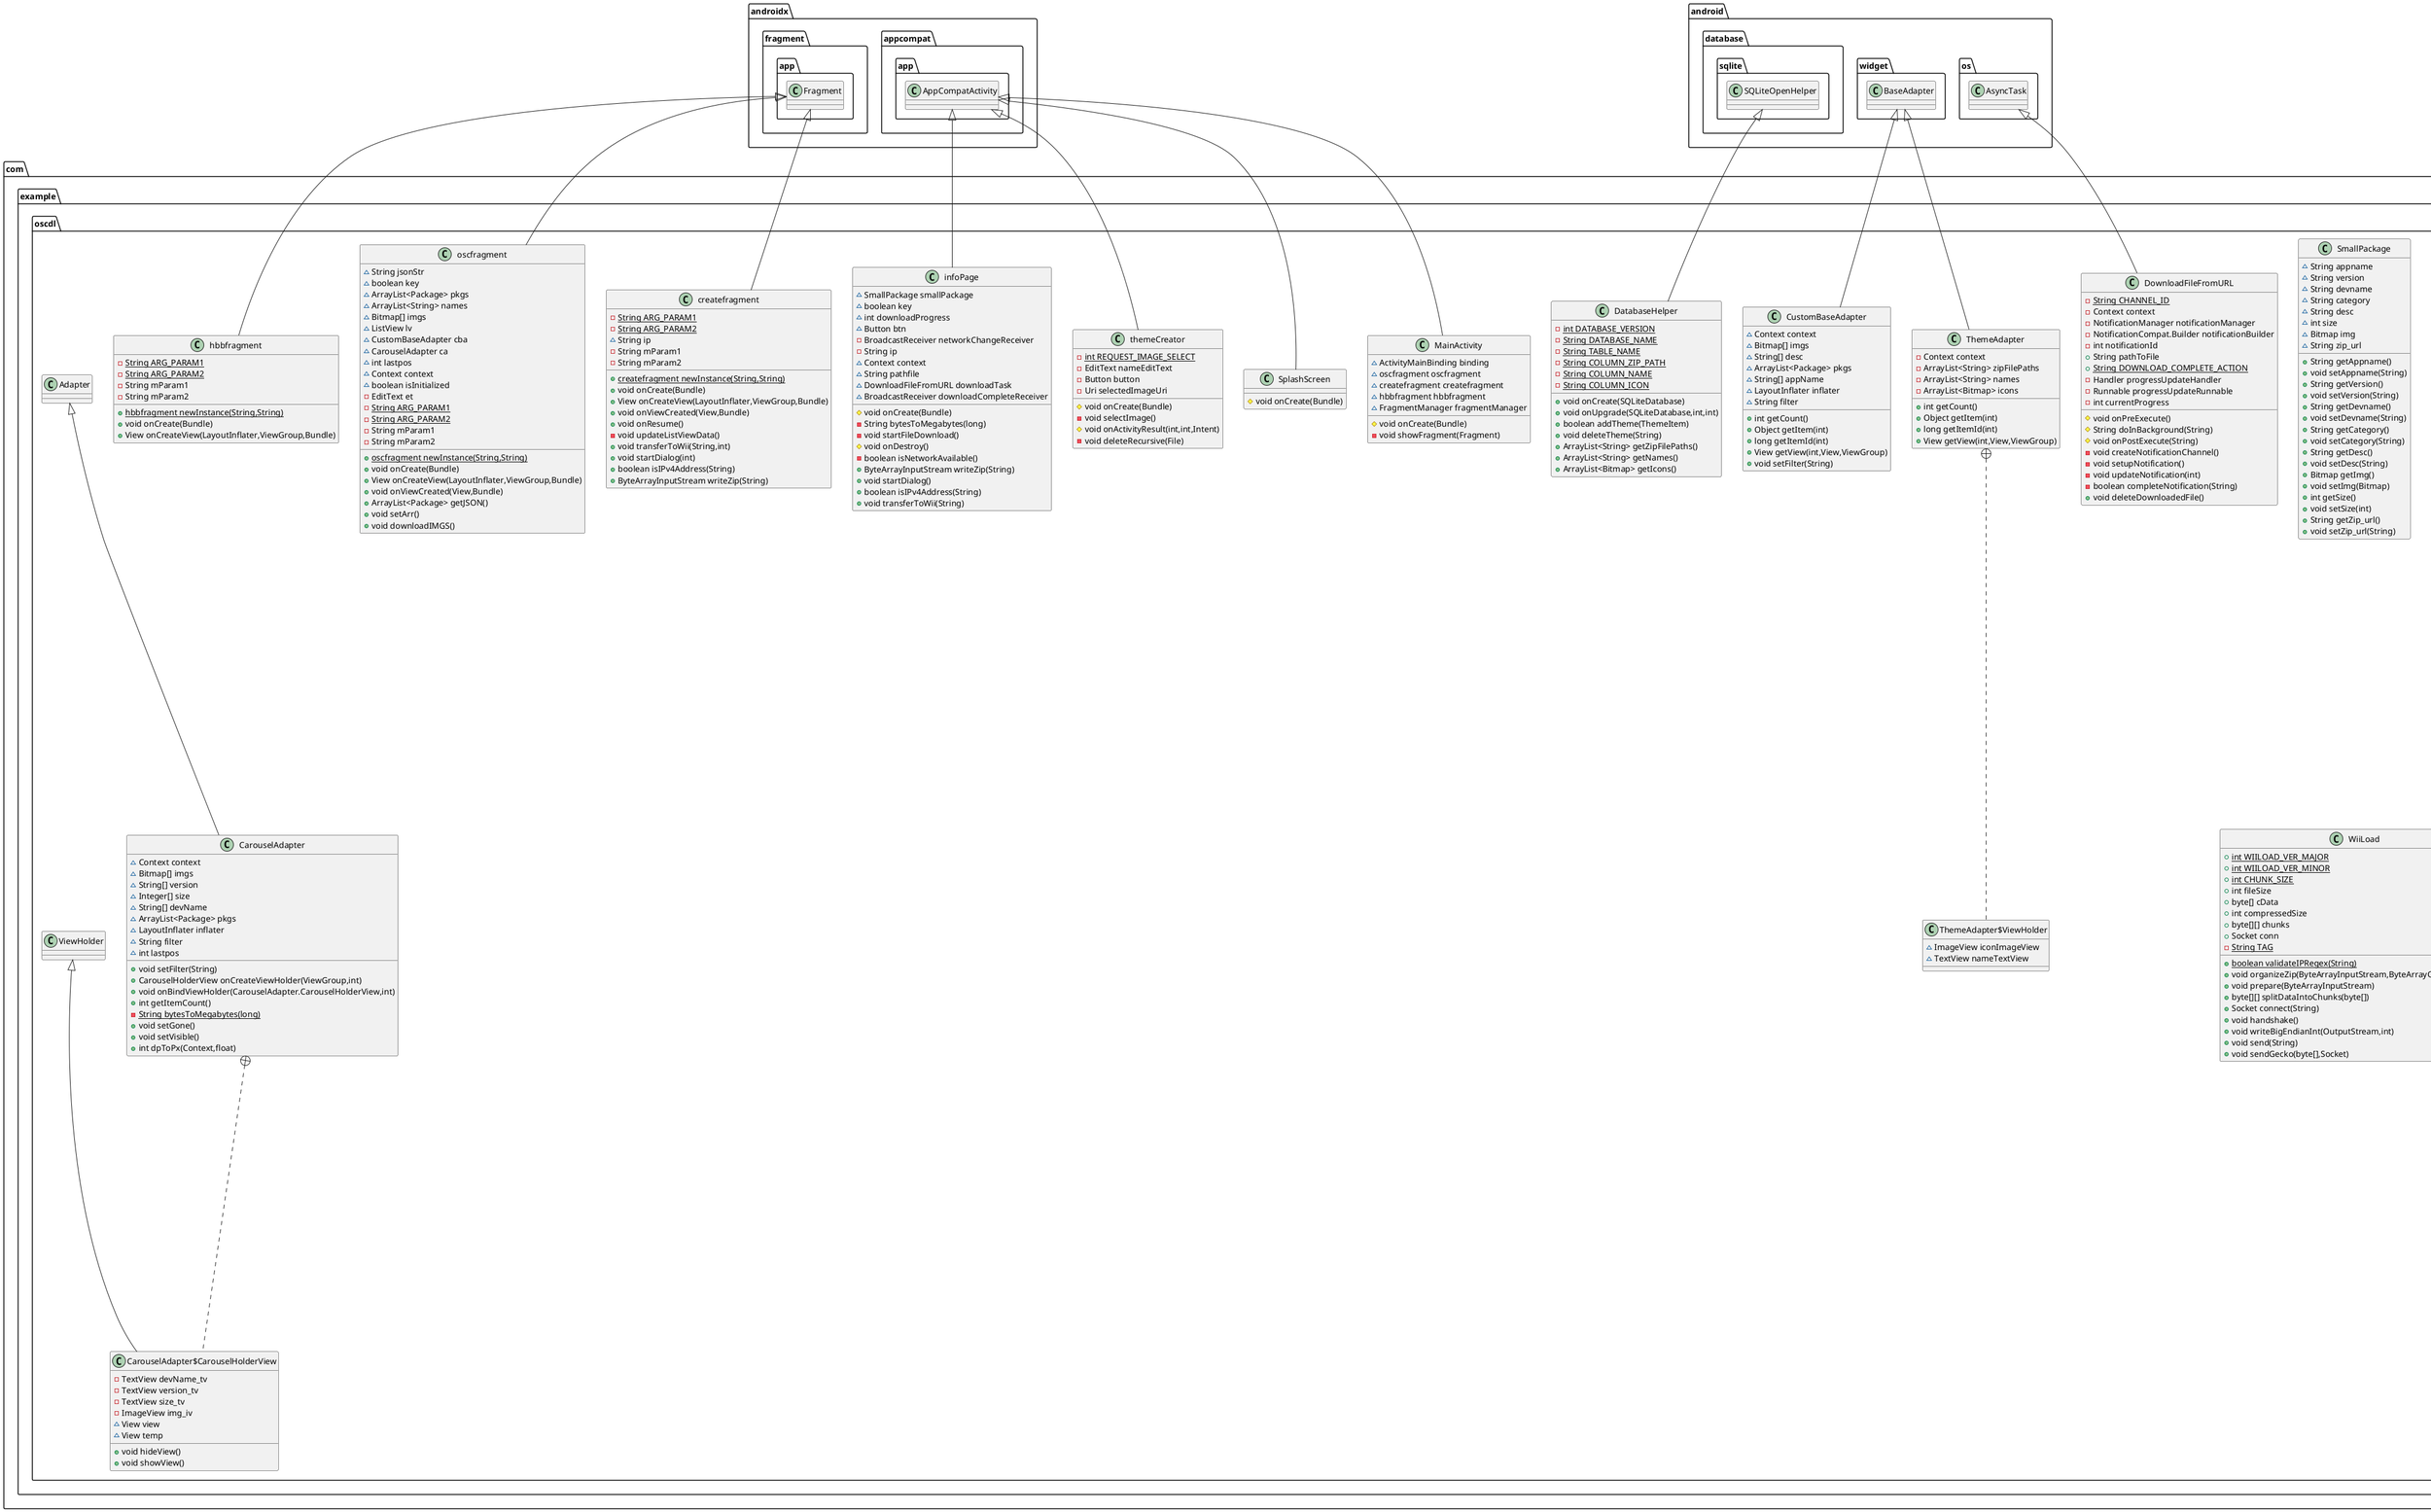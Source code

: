 @startuml
class com.example.oscdl.createfragment {
- {static} String ARG_PARAM1
- {static} String ARG_PARAM2
~ String ip
- String mParam1
- String mParam2
+ {static} createfragment newInstance(String,String)
+ void onCreate(Bundle)
+ View onCreateView(LayoutInflater,ViewGroup,Bundle)
+ void onViewCreated(View,Bundle)
+ void onResume()
- void updateListViewData()
+ void transferToWii(String,int)
+ void startDialog(int)
+ boolean isIPv4Address(String)
+ ByteArrayInputStream writeZip(String)
}
class com.example.oscdl.oscfragment {
~ String jsonStr
~ boolean key
~ ArrayList<Package> pkgs
~ ArrayList<String> names
~ Bitmap[] imgs
~ ListView lv
~ CustomBaseAdapter cba
~ CarouselAdapter ca
~ int lastpos
~ Context context
~ boolean isInitialized
- EditText et
- {static} String ARG_PARAM1
- {static} String ARG_PARAM2
- String mParam1
- String mParam2
+ {static} oscfragment newInstance(String,String)
+ void onCreate(Bundle)
+ View onCreateView(LayoutInflater,ViewGroup,Bundle)
+ void onViewCreated(View,Bundle)
+ ArrayList<Package> getJSON()
+ void setArr()
+ void downloadIMGS()
}
class com.example.oscdl.SmallPackage {
~ String appname
~ String version
~ String devname
~ String category
~ String desc
~ int size
~ Bitmap img
~ String zip_url
+ String getAppname()
+ void setAppname(String)
+ String getVersion()
+ void setVersion(String)
+ String getDevname()
+ void setDevname(String)
+ String getCategory()
+ void setCategory(String)
+ String getDesc()
+ void setDesc(String)
+ Bitmap getImg()
+ void setImg(Bitmap)
+ int getSize()
+ void setSize(int)
+ String getZip_url()
+ void setZip_url(String)
}
class com.example.oscdl.hbbfragment {
- {static} String ARG_PARAM1
- {static} String ARG_PARAM2
- String mParam1
- String mParam2
+ {static} hbbfragment newInstance(String,String)
+ void onCreate(Bundle)
+ View onCreateView(LayoutInflater,ViewGroup,Bundle)
}
class com.example.oscdl.CustomBaseAdapter {
~ Context context
~ Bitmap[] imgs
~ String[] desc
~ ArrayList<Package> pkgs
~ String[] appName
~ LayoutInflater inflater
~ String filter
+ int getCount()
+ Object getItem(int)
+ long getItemId(int)
+ View getView(int,View,ViewGroup)
+ void setFilter(String)
}
class com.example.oscdl.CarouselAdapter {
~ Context context
~ Bitmap[] imgs
~ String[] version
~ Integer[] size
~ String[] devName
~ ArrayList<Package> pkgs
~ LayoutInflater inflater
~ String filter
~ int lastpos
+ void setFilter(String)
+ CarouselHolderView onCreateViewHolder(ViewGroup,int)
+ void onBindViewHolder(CarouselAdapter.CarouselHolderView,int)
+ int getItemCount()
- {static} String bytesToMegabytes(long)
+ void setGone()
+ void setVisible()
+ int dpToPx(Context,float)
}
class com.example.oscdl.CarouselAdapter$CarouselHolderView {
- TextView devName_tv
- TextView version_tv
- TextView size_tv
- ImageView img_iv
~ View view
~ View temp
+ void hideView()
+ void showView()
}
class com.example.oscdl.ThemeItem {
- String zipFilePath
- String name
- Bitmap icon
+ String getZipFilePath()
+ String getName()
+ Bitmap getIcon()
}
class com.example.oscdl.MainActivity {
~ ActivityMainBinding binding
~ oscfragment oscfragment
~ createfragment createfragment
~ hbbfragment hbbfragment
~ FragmentManager fragmentManager
# void onCreate(Bundle)
- void showFragment(Fragment)
}
class com.example.oscdl.SplashScreen {
# void onCreate(Bundle)
}
class com.example.oscdl.ThemeAdapter {
- Context context
- ArrayList<String> zipFilePaths
- ArrayList<String> names
- ArrayList<Bitmap> icons
+ int getCount()
+ Object getItem(int)
+ long getItemId(int)
+ View getView(int,View,ViewGroup)
}
class com.example.oscdl.ThemeAdapter$ViewHolder {
~ ImageView iconImageView
~ TextView nameTextView
}
class com.example.oscdl.infoPage {
~ SmallPackage smallPackage
~ boolean key
~ int downloadProgress
~ Button btn
- BroadcastReceiver networkChangeReceiver
- String ip
~ Context context
~ String pathfile
~ DownloadFileFromURL downloadTask
~ BroadcastReceiver downloadCompleteReceiver
# void onCreate(Bundle)
- String bytesToMegabytes(long)
- void startFileDownload()
# void onDestroy()
- boolean isNetworkAvailable()
+ ByteArrayInputStream writeZip(String)
+ void startDialog()
+ boolean isIPv4Address(String)
+ void transferToWii(String)
}
class com.example.oscdl.ImageUtils {
+ {static} Bitmap resizeImage(Bitmap,int,int)
+ {static} void saveBitmap(Bitmap,File)
+ {static} void writeStringToFile(String,File)
+ {static} void copyFile(File,File)
+ {static} String createTheme(Bitmap,String,Context)
+ {static} void compressFolder(String,String)
- {static} void addFileToZip(String,String,ZipOutputStream)
- {static} void addFolderToZip(String,String,ZipOutputStream)
}
class com.example.oscdl.themeCreator {
- {static} int REQUEST_IMAGE_SELECT
- EditText nameEditText
- Button button
- Uri selectedImageUri
# void onCreate(Bundle)
- void selectImage()
# void onActivityResult(int,int,Intent)
- void deleteRecursive(File)
}
class com.example.oscdl.WiiLoad {
+ {static} int WIILOAD_VER_MAJOR
+ {static} int WIILOAD_VER_MINOR
+ {static} int CHUNK_SIZE
+ int fileSize
+ byte[] cData
+ int compressedSize
+ byte[][] chunks
+ Socket conn
- {static} String TAG
+ {static} boolean validateIPRegex(String)
+ void organizeZip(ByteArrayInputStream,ByteArrayOutputStream)
+ void prepare(ByteArrayInputStream)
+ byte[][] splitDataIntoChunks(byte[])
+ Socket connect(String)
+ void handshake()
+ void writeBigEndianInt(OutputStream,int)
+ void send(String)
+ void sendGecko(byte[],Socket)
}
class com.example.oscdl.DownloadFileFromURL {
- {static} String CHANNEL_ID
- Context context
- NotificationManager notificationManager
- NotificationCompat.Builder notificationBuilder
- int notificationId
+ String pathToFile
+ {static} String DOWNLOAD_COMPLETE_ACTION
- Handler progressUpdateHandler
- Runnable progressUpdateRunnable
- int currentProgress
# void onPreExecute()
# String doInBackground(String)
# void onPostExecute(String)
- void createNotificationChannel()
- void setupNotification()
- void updateNotification(int)
- boolean completeNotification(String)
+ void deleteDownloadedFile()
}
class com.example.oscdl.Package {
- String category
- String coder
- String contributors
- String controllers
- String display_name
- int downloads
- ArrayList<String> extra_directories
- int extracted
- String icon_url
- String internal_name
- String long_description
- String package_type
- String rating
- int release_date
- String shop_title_id
- Object shop_title_version
- String short_description
- int updated
- String version
- int zip_size
- String zip_url
+ String getCategory()
+ void setCategory(String)
+ String getCoder()
+ void setCoder(String)
+ String getContributors()
+ void setContributors(String)
+ String getControllers()
+ void setControllers(String)
+ String getDisplay_name()
+ void setDisplay_name(String)
+ int getDownloads()
+ void setDownloads(int)
+ ArrayList<String> getExtra_directories()
+ void setExtra_directories(ArrayList<String>)
+ int getExtracted()
+ void setExtracted(int)
+ String getIcon_url()
+ void setIcon_url(String)
+ String getInternal_name()
+ void setInternal_name(String)
+ String getLong_description()
+ void setLong_description(String)
+ String getPackage_type()
+ void setPackage_type(String)
+ String getRating()
+ void setRating(String)
+ int getRelease_date()
+ void setRelease_date(int)
+ String getShop_title_id()
+ void setShop_title_id(String)
+ Object getShop_title_version()
+ void setShop_title_version(Object)
+ String getShort_description()
+ void setShort_description(String)
+ int getUpdated()
+ void setUpdated(int)
+ String getVersion()
+ void setVersion(String)
+ int getZip_size()
+ void setZip_size(int)
+ String getZip_url()
+ void setZip_url(String)
}
class com.example.oscdl.DatabaseHelper {
- {static} int DATABASE_VERSION
- {static} String DATABASE_NAME
- {static} String TABLE_NAME
- {static} String COLUMN_ZIP_PATH
- {static} String COLUMN_NAME
- {static} String COLUMN_ICON
+ void onCreate(SQLiteDatabase)
+ void onUpgrade(SQLiteDatabase,int,int)
+ boolean addTheme(ThemeItem)
+ void deleteTheme(String)
+ ArrayList<String> getZipFilePaths()
+ ArrayList<String> getNames()
+ ArrayList<Bitmap> getIcons()
}


androidx.fragment.app.Fragment <|-- com.example.oscdl.createfragment
androidx.fragment.app.Fragment <|-- com.example.oscdl.oscfragment
androidx.fragment.app.Fragment <|-- com.example.oscdl.hbbfragment
android.widget.BaseAdapter <|-- com.example.oscdl.CustomBaseAdapter
com.example.oscdl.Adapter <|-- com.example.oscdl.CarouselAdapter
com.example.oscdl.CarouselAdapter +.. com.example.oscdl.CarouselAdapter$CarouselHolderView
com.example.oscdl.ViewHolder <|-- com.example.oscdl.CarouselAdapter$CarouselHolderView
androidx.appcompat.app.AppCompatActivity <|-- com.example.oscdl.MainActivity
androidx.appcompat.app.AppCompatActivity <|-- com.example.oscdl.SplashScreen
android.widget.BaseAdapter <|-- com.example.oscdl.ThemeAdapter
com.example.oscdl.ThemeAdapter +.. com.example.oscdl.ThemeAdapter$ViewHolder
androidx.appcompat.app.AppCompatActivity <|-- com.example.oscdl.infoPage
androidx.appcompat.app.AppCompatActivity <|-- com.example.oscdl.themeCreator
android.os.AsyncTask <|-- com.example.oscdl.DownloadFileFromURL
android.database.sqlite.SQLiteOpenHelper <|-- com.example.oscdl.DatabaseHelper
@enduml